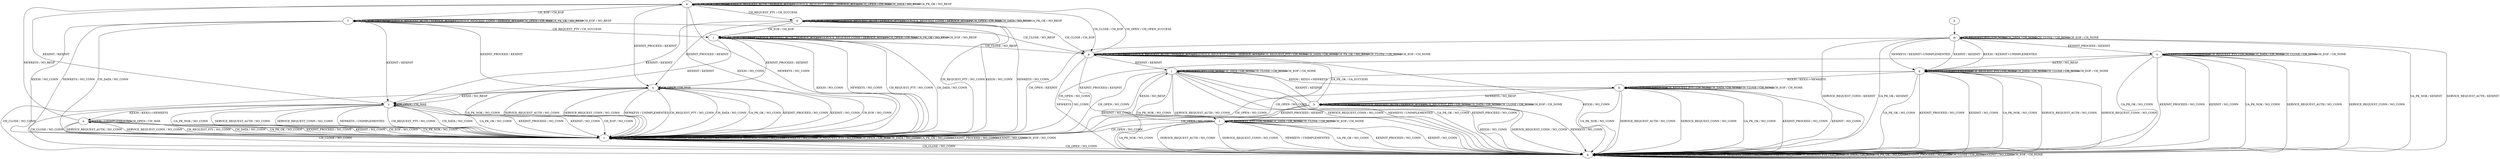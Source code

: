 digraph "" {
	graph ["Incoming time"=0.06782865524291992,
		"Outgoing time"=0.12886571884155273,
		Output="{'States': 18, 'Transitions': 222, 'Filename': '../results/ssh/DropBear-DropBear-msat-1.dot'}",
		Reference="{'States': 18, 'Transitions': 222, 'Filename': '../subjects/ssh/DropBear.dot'}",
		Solver=msat,
		Updated="{'States': 18, 'Transitions': 222, 'Filename': '../subjects/ssh/DropBear.dot'}",
		"f-measure"=1.0,
		precision=1.0,
		recall=1.0
	];
	a -> a	[key=0,
		label="UA_PK_NOK / NO_RESP"];
	a -> a	[key=1,
		label="SERVICE_REQUEST_AUTH / SERVICE_ACCEPT"];
	a -> a	[key=2,
		label="SERVICE_REQUEST_CONN / SERVICE_ACCEPT"];
	a -> a	[key=3,
		label="CH_OPEN / CH_MAX"];
	a -> a	[key=4,
		label="CH_DATA / NO_RESP"];
	a -> a	[key=5,
		label="UA_PK_OK / NO_RESP"];
	a -> c	[key=0,
		label="KEX30 / NO_CONN"];
	a -> c	[key=1,
		label="NEWKEYS / NO_CONN"];
	a -> d	[key=0,
		label="CH_REQUEST_PTY / CH_SUCCESS"];
	a -> f	[key=0,
		label="CH_EOF / CH_EOF"];
	a -> n	[key=0,
		label="KEXINIT_PROCEED / KEXINIT"];
	a -> p	[key=0,
		label="CH_CLOSE / CH_EOF"];
	a -> r	[key=0,
		label="KEXINIT / KEXINIT"];
	b -> b	[key=0,
		label="UA_PK_NOK / UA_FAILURE"];
	b -> b	[key=1,
		label="SERVICE_REQUEST_AUTH / SERVICE_ACCEPT"];
	b -> b	[key=2,
		label="CH_REQUEST_PTY / CH_NONE"];
	b -> b	[key=3,
		label="CH_DATA / CH_NONE"];
	b -> b	[key=4,
		label="CH_CLOSE / CH_NONE"];
	b -> b	[key=5,
		label="CH_EOF / CH_NONE"];
	b -> c	[key=0,
		label="CH_OPEN / NO_CONN"];
	b -> j	[key=0,
		label="KEXINIT / KEXINIT"];
	b -> l	[key=0,
		label="KEXINIT_PROCEED / KEXINIT"];
	b -> p	[key=0,
		label="UA_PK_OK / UA_SUCCESS"];
	b -> q	[key=0,
		label="KEX30 / NO_CONN"];
	b -> q	[key=1,
		label="SERVICE_REQUEST_CONN / NO_CONN"];
	b -> q	[key=2,
		label="NEWKEYS / NO_CONN"];
	c -> c	[key=0,
		label="UA_PK_NOK / NO_CONN"];
	c -> c	[key=1,
		label="KEX30 / NO_CONN"];
	c -> c	[key=2,
		label="SERVICE_REQUEST_AUTH / NO_CONN"];
	c -> c	[key=3,
		label="SERVICE_REQUEST_CONN / NO_CONN"];
	c -> c	[key=4,
		label="NEWKEYS / NO_CONN"];
	c -> c	[key=5,
		label="CH_REQUEST_PTY / NO_CONN"];
	c -> c	[key=6,
		label="CH_OPEN / CH_MAX"];
	c -> c	[key=7,
		label="CH_DATA / NO_CONN"];
	c -> c	[key=8,
		label="UA_PK_OK / NO_CONN"];
	c -> c	[key=9,
		label="KEXINIT_PROCEED / NO_CONN"];
	c -> c	[key=10,
		label="KEXINIT / NO_CONN"];
	c -> c	[key=11,
		label="CH_EOF / NO_CONN"];
	c -> q	[key=0,
		label="CH_CLOSE / NO_CONN"];
	d -> c	[key=0,
		label="KEX30 / NO_CONN"];
	d -> c	[key=1,
		label="NEWKEYS / NO_CONN"];
	d -> c	[key=2,
		label="CH_REQUEST_PTY / NO_CONN"];
	d -> d	[key=0,
		label="UA_PK_NOK / NO_RESP"];
	d -> d	[key=1,
		label="SERVICE_REQUEST_AUTH / SERVICE_ACCEPT"];
	d -> d	[key=2,
		label="SERVICE_REQUEST_CONN / SERVICE_ACCEPT"];
	d -> d	[key=3,
		label="CH_OPEN / CH_MAX"];
	d -> d	[key=4,
		label="CH_DATA / NO_RESP"];
	d -> d	[key=5,
		label="UA_PK_OK / NO_RESP"];
	d -> i	[key=0,
		label="CH_EOF / CH_EOF"];
	d -> n	[key=0,
		label="KEXINIT_PROCEED / KEXINIT"];
	d -> p	[key=0,
		label="CH_CLOSE / CH_EOF"];
	d -> r	[key=0,
		label="KEXINIT / KEXINIT"];
	e -> a	[key=0,
		label="NEWKEYS / NO_RESP"];
	e -> c	[key=0,
		label="UA_PK_NOK / NO_CONN"];
	e -> c	[key=1,
		label="SERVICE_REQUEST_AUTH / NO_CONN"];
	e -> c	[key=2,
		label="SERVICE_REQUEST_CONN / NO_CONN"];
	e -> c	[key=3,
		label="CH_REQUEST_PTY / NO_CONN"];
	e -> c	[key=4,
		label="CH_DATA / NO_CONN"];
	e -> c	[key=5,
		label="UA_PK_OK / NO_CONN"];
	e -> c	[key=6,
		label="KEXINIT_PROCEED / NO_CONN"];
	e -> c	[key=7,
		label="KEXINIT / NO_CONN"];
	e -> c	[key=8,
		label="CH_EOF / NO_CONN"];
	e -> e	[key=0,
		label="KEX30 / UNIMPLEMENTED"];
	e -> e	[key=1,
		label="CH_OPEN / CH_MAX"];
	e -> q	[key=0,
		label="CH_CLOSE / NO_CONN"];
	f -> c	[key=0,
		label="KEX30 / NO_CONN"];
	f -> c	[key=1,
		label="NEWKEYS / NO_CONN"];
	f -> c	[key=2,
		label="CH_DATA / NO_CONN"];
	f -> f	[key=0,
		label="UA_PK_NOK / NO_RESP"];
	f -> f	[key=1,
		label="SERVICE_REQUEST_AUTH / SERVICE_ACCEPT"];
	f -> f	[key=2,
		label="SERVICE_REQUEST_CONN / SERVICE_ACCEPT"];
	f -> f	[key=3,
		label="CH_OPEN / CH_MAX"];
	f -> f	[key=4,
		label="UA_PK_OK / NO_RESP"];
	f -> f	[key=5,
		label="CH_EOF / NO_RESP"];
	f -> i	[key=0,
		label="CH_REQUEST_PTY / CH_SUCCESS"];
	f -> n	[key=0,
		label="KEXINIT_PROCEED / KEXINIT"];
	f -> p	[key=0,
		label="CH_CLOSE / NO_RESP"];
	f -> r	[key=0,
		label="KEXINIT / KEXINIT"];
	g -> c	[key=0,
		label="CH_OPEN / NO_CONN"];
	g -> g	[key=0,
		label="NEWKEYS / UNIMPLEMENTED"];
	g -> g	[key=1,
		label="CH_REQUEST_PTY / CH_NONE"];
	g -> g	[key=2,
		label="CH_DATA / CH_NONE"];
	g -> g	[key=3,
		label="CH_CLOSE / CH_NONE"];
	g -> g	[key=4,
		label="CH_EOF / CH_NONE"];
	g -> k	[key=0,
		label="KEX30 / KEX31+NEWKEYS"];
	g -> q	[key=0,
		label="UA_PK_NOK / NO_CONN"];
	g -> q	[key=1,
		label="SERVICE_REQUEST_AUTH / NO_CONN"];
	g -> q	[key=2,
		label="SERVICE_REQUEST_CONN / NO_CONN"];
	g -> q	[key=3,
		label="UA_PK_OK / NO_CONN"];
	g -> q	[key=4,
		label="KEXINIT_PROCEED / NO_CONN"];
	g -> q	[key=5,
		label="KEXINIT / NO_CONN"];
	h -> m	[key=0];
	i -> c	[key=0,
		label="KEX30 / NO_CONN"];
	i -> c	[key=1,
		label="NEWKEYS / NO_CONN"];
	i -> c	[key=2,
		label="CH_REQUEST_PTY / NO_CONN"];
	i -> c	[key=3,
		label="CH_DATA / NO_CONN"];
	i -> i	[key=0,
		label="UA_PK_NOK / NO_RESP"];
	i -> i	[key=1,
		label="SERVICE_REQUEST_AUTH / SERVICE_ACCEPT"];
	i -> i	[key=2,
		label="SERVICE_REQUEST_CONN / SERVICE_ACCEPT"];
	i -> i	[key=3,
		label="CH_OPEN / CH_MAX"];
	i -> i	[key=4,
		label="UA_PK_OK / NO_RESP"];
	i -> i	[key=5,
		label="CH_EOF / NO_RESP"];
	i -> n	[key=0,
		label="KEXINIT_PROCEED / KEXINIT"];
	i -> p	[key=0,
		label="CH_CLOSE / NO_RESP"];
	i -> r	[key=0,
		label="KEXINIT / KEXINIT"];
	j -> c	[key=0,
		label="CH_OPEN / NO_CONN"];
	j -> j	[key=0,
		label="CH_REQUEST_PTY / CH_NONE"];
	j -> j	[key=1,
		label="CH_DATA / CH_NONE"];
	j -> j	[key=2,
		label="CH_CLOSE / CH_NONE"];
	j -> j	[key=3,
		label="CH_EOF / CH_NONE"];
	j -> k	[key=0,
		label="KEX30 / KEX31+NEWKEYS"];
	j -> q	[key=0,
		label="UA_PK_NOK / NO_CONN"];
	j -> q	[key=1,
		label="SERVICE_REQUEST_AUTH / NO_CONN"];
	j -> q	[key=2,
		label="SERVICE_REQUEST_CONN / NO_CONN"];
	j -> q	[key=3,
		label="NEWKEYS / UNIMPLEMENTED"];
	j -> q	[key=4,
		label="UA_PK_OK / NO_CONN"];
	j -> q	[key=5,
		label="KEXINIT_PROCEED / NO_CONN"];
	j -> q	[key=6,
		label="KEXINIT / NO_CONN"];
	k -> b	[key=0,
		label="NEWKEYS / NO_RESP"];
	k -> c	[key=0,
		label="CH_OPEN / NO_CONN"];
	k -> k	[key=0,
		label="KEX30 / UNIMPLEMENTED"];
	k -> k	[key=1,
		label="CH_REQUEST_PTY / CH_NONE"];
	k -> k	[key=2,
		label="CH_DATA / CH_NONE"];
	k -> k	[key=3,
		label="CH_CLOSE / CH_NONE"];
	k -> k	[key=4,
		label="CH_EOF / CH_NONE"];
	k -> q	[key=0,
		label="UA_PK_NOK / NO_CONN"];
	k -> q	[key=1,
		label="SERVICE_REQUEST_AUTH / NO_CONN"];
	k -> q	[key=2,
		label="SERVICE_REQUEST_CONN / NO_CONN"];
	k -> q	[key=3,
		label="UA_PK_OK / NO_CONN"];
	k -> q	[key=4,
		label="KEXINIT_PROCEED / NO_CONN"];
	k -> q	[key=5,
		label="KEXINIT / NO_CONN"];
	l -> c	[key=0,
		label="CH_OPEN / NO_CONN"];
	l -> j	[key=0,
		label="KEX30 / NO_RESP"];
	l -> l	[key=0,
		label="CH_REQUEST_PTY / CH_NONE"];
	l -> l	[key=1,
		label="CH_DATA / CH_NONE"];
	l -> l	[key=2,
		label="CH_CLOSE / CH_NONE"];
	l -> l	[key=3,
		label="CH_EOF / CH_NONE"];
	l -> q	[key=0,
		label="UA_PK_NOK / NO_CONN"];
	l -> q	[key=1,
		label="SERVICE_REQUEST_AUTH / NO_CONN"];
	l -> q	[key=2,
		label="SERVICE_REQUEST_CONN / NO_CONN"];
	l -> q	[key=3,
		label="NEWKEYS / UNIMPLEMENTED"];
	l -> q	[key=4,
		label="UA_PK_OK / NO_CONN"];
	l -> q	[key=5,
		label="KEXINIT_PROCEED / NO_CONN"];
	l -> q	[key=6,
		label="KEXINIT / NO_CONN"];
	m -> c	[key=0,
		label="CH_OPEN / KEXINIT"];
	m -> g	[key=0,
		label="KEX30 / KEXINIT+UNIMPLEMENTED"];
	m -> g	[key=1,
		label="NEWKEYS / KEXINIT+UNIMPLEMENTED"];
	m -> g	[key=2,
		label="KEXINIT / KEXINIT"];
	m -> m	[key=0,
		label="CH_REQUEST_PTY / CH_NONE"];
	m -> m	[key=1,
		label="CH_DATA / CH_NONE"];
	m -> m	[key=2,
		label="CH_CLOSE / CH_NONE"];
	m -> m	[key=3,
		label="CH_EOF / CH_NONE"];
	m -> o	[key=0,
		label="KEXINIT_PROCEED / KEXINIT"];
	m -> q	[key=0,
		label="UA_PK_NOK / KEXINIT"];
	m -> q	[key=1,
		label="SERVICE_REQUEST_AUTH / KEXINIT"];
	m -> q	[key=2,
		label="SERVICE_REQUEST_CONN / KEXINIT"];
	m -> q	[key=3,
		label="UA_PK_OK / KEXINIT"];
	n -> c	[key=0,
		label="UA_PK_NOK / NO_CONN"];
	n -> c	[key=1,
		label="SERVICE_REQUEST_AUTH / NO_CONN"];
	n -> c	[key=2,
		label="SERVICE_REQUEST_CONN / NO_CONN"];
	n -> c	[key=3,
		label="NEWKEYS / UNIMPLEMENTED"];
	n -> c	[key=4,
		label="CH_REQUEST_PTY / NO_CONN"];
	n -> c	[key=5,
		label="CH_DATA / NO_CONN"];
	n -> c	[key=6,
		label="UA_PK_OK / NO_CONN"];
	n -> c	[key=7,
		label="KEXINIT_PROCEED / NO_CONN"];
	n -> c	[key=8,
		label="KEXINIT / NO_CONN"];
	n -> c	[key=9,
		label="CH_EOF / NO_CONN"];
	n -> n	[key=0,
		label="CH_OPEN / CH_MAX"];
	n -> q	[key=0,
		label="CH_CLOSE / NO_CONN"];
	n -> r	[key=0,
		label="KEX30 / NO_RESP"];
	o -> c	[key=0,
		label="CH_OPEN / NO_CONN"];
	o -> g	[key=0,
		label="KEX30 / NO_RESP"];
	o -> o	[key=0,
		label="NEWKEYS / UNIMPLEMENTED"];
	o -> o	[key=1,
		label="CH_REQUEST_PTY / CH_NONE"];
	o -> o	[key=2,
		label="CH_DATA / CH_NONE"];
	o -> o	[key=3,
		label="CH_CLOSE / CH_NONE"];
	o -> o	[key=4,
		label="CH_EOF / CH_NONE"];
	o -> q	[key=0,
		label="UA_PK_NOK / NO_CONN"];
	o -> q	[key=1,
		label="SERVICE_REQUEST_AUTH / NO_CONN"];
	o -> q	[key=2,
		label="SERVICE_REQUEST_CONN / NO_CONN"];
	o -> q	[key=3,
		label="UA_PK_OK / NO_CONN"];
	o -> q	[key=4,
		label="KEXINIT_PROCEED / NO_CONN"];
	o -> q	[key=5,
		label="KEXINIT / NO_CONN"];
	p -> a	[key=0,
		label="CH_OPEN / CH_OPEN_SUCCESS"];
	p -> j	[key=0,
		label="KEXINIT / KEXINIT"];
	p -> l	[key=0,
		label="KEXINIT_PROCEED / KEXINIT"];
	p -> p	[key=0,
		label="UA_PK_NOK / NO_RESP"];
	p -> p	[key=1,
		label="SERVICE_REQUEST_AUTH / SERVICE_ACCEPT"];
	p -> p	[key=2,
		label="SERVICE_REQUEST_CONN / SERVICE_ACCEPT"];
	p -> p	[key=3,
		label="CH_REQUEST_PTY / CH_NONE"];
	p -> p	[key=4,
		label="CH_DATA / CH_NONE"];
	p -> p	[key=5,
		label="UA_PK_OK / NO_RESP"];
	p -> p	[key=6,
		label="CH_CLOSE / CH_NONE"];
	p -> p	[key=7,
		label="CH_EOF / CH_NONE"];
	p -> q	[key=0,
		label="KEX30 / NO_CONN"];
	p -> q	[key=1,
		label="NEWKEYS / NO_CONN"];
	q -> c	[key=0,
		label="CH_OPEN / NO_CONN"];
	q -> q	[key=0,
		label="UA_PK_NOK / NO_CONN"];
	q -> q	[key=1,
		label="KEX30 / NO_CONN"];
	q -> q	[key=2,
		label="SERVICE_REQUEST_AUTH / NO_CONN"];
	q -> q	[key=3,
		label="SERVICE_REQUEST_CONN / NO_CONN"];
	q -> q	[key=4,
		label="NEWKEYS / NO_CONN"];
	q -> q	[key=5,
		label="CH_REQUEST_PTY / CH_NONE"];
	q -> q	[key=6,
		label="CH_DATA / CH_NONE"];
	q -> q	[key=7,
		label="UA_PK_OK / NO_CONN"];
	q -> q	[key=8,
		label="KEXINIT_PROCEED / NO_CONN"];
	q -> q	[key=9,
		label="CH_CLOSE / CH_NONE"];
	q -> q	[key=10,
		label="KEXINIT / NO_CONN"];
	q -> q	[key=11,
		label="CH_EOF / CH_NONE"];
	r -> c	[key=0,
		label="UA_PK_NOK / NO_CONN"];
	r -> c	[key=1,
		label="SERVICE_REQUEST_AUTH / NO_CONN"];
	r -> c	[key=2,
		label="SERVICE_REQUEST_CONN / NO_CONN"];
	r -> c	[key=3,
		label="NEWKEYS / UNIMPLEMENTED"];
	r -> c	[key=4,
		label="CH_REQUEST_PTY / NO_CONN"];
	r -> c	[key=5,
		label="CH_DATA / NO_CONN"];
	r -> c	[key=6,
		label="UA_PK_OK / NO_CONN"];
	r -> c	[key=7,
		label="KEXINIT_PROCEED / NO_CONN"];
	r -> c	[key=8,
		label="KEXINIT / NO_CONN"];
	r -> c	[key=9,
		label="CH_EOF / NO_CONN"];
	r -> e	[key=0,
		label="KEX30 / KEX31+NEWKEYS"];
	r -> q	[key=0,
		label="CH_CLOSE / NO_CONN"];
	r -> r	[key=0,
		label="CH_OPEN / CH_MAX"];
}
